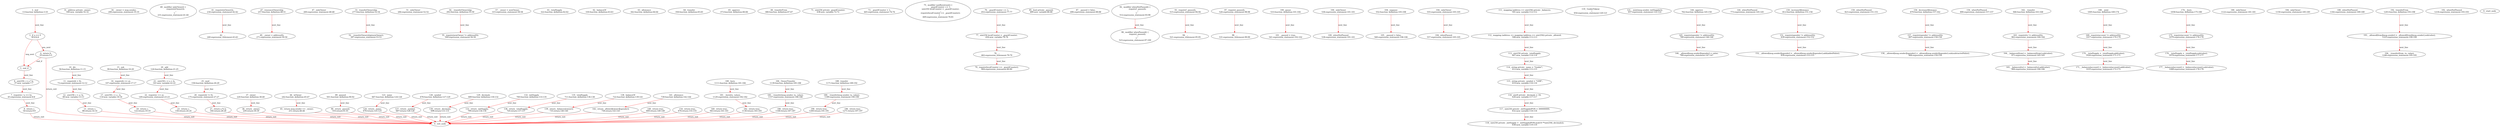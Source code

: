 digraph  {
13 [label="2_ mul\n13-function_definition-3-10", type_label=function_definition];
30 [label="3_ if_a == 0\n30-if-4-6", type_label=if];
1299 [label="3_ end_if", type_label=end_if];
35 [label="4_ return 0;\n35-return-5-5", type_label=return];
37 [label="6_ uint256 c = a * b;\n37-new_variable-7-7", type_label=new_variable];
45 [label="7_ require(c / a == b);\n45-expression_statement-8-8", type_label=expression_statement];
54 [label="8_ return c;\n54-return-9-9", type_label=return];
56 [label="10_ div\n56-function_definition-11-15", type_label=function_definition];
73 [label="11_ require(b > 0);\n73-expression_statement-12-12", type_label=expression_statement];
80 [label="12_ uint256 c = a / b;\n80-new_variable-13-13", type_label=new_variable];
88 [label="13_ return c;\n88-return-14-14", type_label=return];
90 [label="15_ sub\n90-function_definition-16-20", type_label=function_definition];
107 [label="16_ require(b <= a);\n107-expression_statement-17-17", type_label=expression_statement];
114 [label="17_ uint256 c = a - b;\n114-new_variable-18-18", type_label=new_variable];
122 [label="18_ return c;\n122-return-19-19", type_label=return];
124 [label="20_ add\n124-function_definition-21-25", type_label=function_definition];
141 [label="21_ uint256 c = a + b;\n141-new_variable-22-22", type_label=new_variable];
149 [label="22_ require(c >= a);\n149-expression_statement-23-23", type_label=expression_statement];
156 [label="23_ return c;\n156-return-24-24", type_label=return];
158 [label="25_ mod\n158-function_definition-26-29", type_label=function_definition];
175 [label="26_ require(b != 0);\n175-expression_statement-27-27", type_label=expression_statement];
182 [label="27_ return a % b;\n182-return-28-28", type_label=return];
189 [label="31_ address private _owner;\n189-new_variable-32-32", type_label=new_variable];
206 [label="34_ _owner = msg.sender;\n206-expression_statement-35-35", type_label=expression_statement];
220 [label="37_ owner\n220-function_definition-38-40", type_label=function_definition];
229 [label="38_ return _owner;\n229-return-39-39", type_label=return];
231 [label="40_ modifier onlyOwner() {\n        require(isOwner());\n        _;\n    }\n231-expression_statement-41-44", type_label=expression_statement];
234 [label="41_ require(isOwner());\n234-expression_statement-42-42", type_label=expression_statement];
240 [label="42_ _;\n240-expression_statement-43-43", type_label=expression_statement];
242 [label="44_ isOwner\n242-function_definition-45-47", type_label=function_definition];
251 [label="45_ return msg.sender == _owner;\n251-return-46-46", type_label=return];
257 [label="47_ renounceOwnership\n257-function_definition-48-51", type_label=function_definition];
260 [label="47_ onlyOwner\n260-expression_statement-48-48", type_label=expression_statement];
271 [label="49_ _owner = address(0);\n271-expression_statement-50-50", type_label=expression_statement];
277 [label="51_ transferOwnership\n277-function_definition-52-54", type_label=function_definition];
284 [label="51_ onlyOwner\n284-expression_statement-52-52", type_label=expression_statement];
287 [label="52_ _transferOwnership(newOwner);\n287-expression_statement-53-53", type_label=expression_statement];
292 [label="54_ _transferOwnership\n292-function_definition-55-59", type_label=function_definition];
300 [label="55_ require(newOwner != address(0));\n300-expression_statement-56-56", type_label=expression_statement];
315 [label="57_ _owner = newOwner;\n315-expression_statement-58-58", type_label=expression_statement];
322 [label="61_ totalSupply\n322-function_definition-62-62", type_label=function_definition];
330 [label="62_ balanceOf\n330-function_definition-63-63", type_label=function_definition];
342 [label="63_ allowance\n342-function_definition-64-64", type_label=function_definition];
358 [label="64_ transfer\n358-function_definition-65-65", type_label=function_definition];
373 [label="65_ approve\n373-function_definition-66-66", type_label=function_definition];
388 [label="66_ transferFrom\n388-function_definition-67-67", type_label=function_definition];
438 [label="71_ uint256 private _guardCounter;\n438-new_variable-72-72", type_label=new_variable];
445 [label="73_ _guardCounter = 1;\n445-expression_statement-74-74", type_label=expression_statement];
449 [label="75_ modifier nonReentrant() {\n        _guardCounter += 1;\n        uint256 localCounter = _guardCounter;\n        _;\n        require(localCounter == _guardCounter);\n    }\n449-expression_statement-76-81", type_label=expression_statement];
452 [label="76_ _guardCounter += 1;\n452-expression_statement-77-77", type_label=expression_statement];
456 [label="77_ uint256 localCounter = _guardCounter;\n456-new_variable-78-78", type_label=new_variable];
462 [label="78_ _;\n462-expression_statement-79-79", type_label=expression_statement];
464 [label="79_ require(localCounter == _guardCounter);\n464-expression_statement-80-80", type_label=expression_statement];
489 [label="85_ bool private _paused;\n489-new_variable-86-86", type_label=new_variable];
496 [label="87_ _paused = false;\n496-expression_statement-88-88", type_label=expression_statement];
501 [label="89_ paused\n501-function_definition-90-92", type_label=function_definition];
510 [label="90_ return _paused;\n510-return-91-91", type_label=return];
512 [label="92_ modifier whenNotPaused() {\n        require(!_paused);\n        _;\n    }\n512-expression_statement-93-96", type_label=expression_statement];
515 [label="93_ require(!_paused);\n515-expression_statement-94-94", type_label=expression_statement];
521 [label="94_ _;\n521-expression_statement-95-95", type_label=expression_statement];
523 [label="96_ modifier whenPaused() {\n        require(_paused);\n        _;\n    }\n523-expression_statement-97-100", type_label=expression_statement];
526 [label="97_ require(_paused);\n526-expression_statement-98-98", type_label=expression_statement];
531 [label="98_ _;\n531-expression_statement-99-99", type_label=expression_statement];
533 [label="100_ pause\n533-function_definition-101-104", type_label=function_definition];
536 [label="100_ onlyOwner\n536-expression_statement-101-101", type_label=expression_statement];
538 [label="100_ whenNotPaused\n538-expression_statement-101-101", type_label=expression_statement];
541 [label="101_ _paused = true;\n541-expression_statement-102-102", type_label=expression_statement];
552 [label="104_ unpause\n552-function_definition-105-108", type_label=function_definition];
555 [label="104_ onlyOwner\n555-expression_statement-105-105", type_label=expression_statement];
557 [label="104_ whenPaused\n557-expression_statement-105-105", type_label=expression_statement];
560 [label="105_ _paused = false;\n560-expression_statement-106-106", type_label=expression_statement];
591 [label="111_ mapping (address => uint256) private _balances;\n591-new_variable-112-112", type_label=new_variable];
598 [label="112_ mapping (address => mapping (address => uint256)) private _allowed;\n598-new_variable-113-113", type_label=new_variable];
607 [label="113_ uint256 private _totalSupply;\n607-new_variable-114-114", type_label=new_variable];
612 [label="114_ string private _name = \"Guider\";\n612-new_variable-115-115", type_label=new_variable];
619 [label="115_ string private _symbol = \"GDR\";\n619-new_variable-116-116", type_label=new_variable];
626 [label="116_ uint8 private _decimals = 18;\n626-new_variable-117-117", type_label=new_variable];
632 [label="117_ uint256 private _initSupplyIPON = 300000000;\n632-new_variable-118-118", type_label=new_variable];
638 [label="118_ uint256 private _initSupply = _initSupplyIPON.mul(10 **uint256(_decimals));\n638-new_variable-119-119", type_label=new_variable];
654 [label="119_ GuiderToken(\n    )\n654-expression_statement-120-121", type_label=expression_statement];
657 [label="121_ _mint(msg.sender, initSupply());\n657-expression_statement-122-122", type_label=expression_statement];
667 [label="123_ name\n667-function_definition-124-126", type_label=function_definition];
676 [label="124_ return _name;\n676-return-125-125", type_label=return];
678 [label="126_ symbol\n678-function_definition-127-129", type_label=function_definition];
687 [label="127_ return _symbol;\n687-return-128-128", type_label=return];
689 [label="129_ decimals\n689-function_definition-130-132", type_label=function_definition];
698 [label="130_ return _decimals;\n698-return-131-131", type_label=return];
700 [label="132_ initSupply\n700-function_definition-133-135", type_label=function_definition];
709 [label="133_ return _initSupply;\n709-return-134-134", type_label=return];
711 [label="135_ totalSupply\n711-function_definition-136-138", type_label=function_definition];
720 [label="136_ return _totalSupply;\n720-return-137-137", type_label=return];
722 [label="138_ balanceOf\n722-function_definition-139-141", type_label=function_definition];
735 [label="139_ return _balances[owner];\n735-return-140-140", type_label=return];
739 [label="141_ allowance\n739-function_definition-142-144", type_label=function_definition];
756 [label="142_ return _allowed[owner][spender];\n756-return-143-143", type_label=return];
762 [label="144_ approve\n762-function_definition-145-150", type_label=function_definition];
773 [label="144_ whenNotPaused\n773-expression_statement-145-145", type_label=expression_statement];
780 [label="145_ require(spender != address(0));\n780-expression_statement-146-146", type_label=expression_statement];
789 [label="146_ _allowed[msg.sender][spender] = value;\n789-expression_statement-147-147", type_label=expression_statement];
809 [label="148_ return true;\n809-return-149-149", type_label=return];
812 [label="150_ increaseAllowance\n812-function_definition-151-156", type_label=function_definition];
823 [label="150_ whenNotPaused\n823-expression_statement-151-151", type_label=expression_statement];
830 [label="151_ require(spender != address(0));\n830-expression_statement-152-152", type_label=expression_statement];
839 [label="152_ _allowed[msg.sender][spender] = _allowed[msg.sender][spender].add(addedValue);\n839-expression_statement-153-153", type_label=expression_statement];
876 [label="154_ return true;\n876-return-155-155", type_label=return];
879 [label="156_ decreaseAllowance\n879-function_definition-157-162", type_label=function_definition];
890 [label="156_ whenNotPaused\n890-expression_statement-157-157", type_label=expression_statement];
897 [label="157_ require(spender != address(0));\n897-expression_statement-158-158", type_label=expression_statement];
906 [label="158_ _allowed[msg.sender][spender] = _allowed[msg.sender][spender].sub(subtractedValue);\n906-expression_statement-159-159", type_label=expression_statement];
943 [label="160_ return true;\n943-return-161-161", type_label=return];
946 [label="162_ _transfer\n946-function_definition-163-168", type_label=function_definition];
962 [label="163_ require(to != address(0));\n962-expression_statement-164-164", type_label=expression_statement];
971 [label="164_ _balances[from] = _balances[from].sub(value);\n971-expression_statement-165-165", type_label=expression_statement];
984 [label="165_ _balances[to] = _balances[to].add(value);\n984-expression_statement-166-166", type_label=expression_statement];
1005 [label="168_ _mint\n1005-function_definition-169-174", type_label=function_definition];
1017 [label="169_ require(account != address(0));\n1017-expression_statement-170-170", type_label=expression_statement];
1026 [label="170_ _totalSupply = _totalSupply.add(value);\n1026-expression_statement-171-171", type_label=expression_statement];
1035 [label="171_ _balances[account] = _balances[account].add(value);\n1035-expression_statement-172-172", type_label=expression_statement];
1058 [label="174_ _burn\n1058-function_definition-175-180", type_label=function_definition];
1070 [label="175_ require(account != address(0));\n1070-expression_statement-176-176", type_label=expression_statement];
1079 [label="176_ _totalSupply = _totalSupply.sub(value);\n1079-expression_statement-177-177", type_label=expression_statement];
1088 [label="177_ _balances[account] = _balances[account].sub(value);\n1088-expression_statement-178-178", type_label=expression_statement];
1111 [label="180_ burn\n1111-function_definition-181-184", type_label=function_definition];
1122 [label="180_ onlyOwner\n1122-expression_statement-181-181", type_label=expression_statement];
1129 [label="181_ _burn(to, value);\n1129-expression_statement-182-182", type_label=expression_statement];
1136 [label="182_ return true;\n1136-return-183-183", type_label=return];
1139 [label="184_ OwnerTransfer\n1139-function_definition-185-188", type_label=function_definition];
1150 [label="184_ onlyOwner\n1150-expression_statement-185-185", type_label=expression_statement];
1157 [label="185_ _transfer(msg.sender, to, value);\n1157-expression_statement-186-186", type_label=expression_statement];
1168 [label="186_ return true;\n1168-return-187-187", type_label=return];
1171 [label="188_ transfer\n1171-function_definition-189-192", type_label=function_definition];
1182 [label="188_ whenNotPaused\n1182-expression_statement-189-189", type_label=expression_statement];
1189 [label="189_ _transfer(msg.sender, to, value);\n1189-expression_statement-190-190", type_label=expression_statement];
1200 [label="190_ return true;\n1200-return-191-191", type_label=return];
1203 [label="192_ transferFrom\n1203-function_definition-193-198", type_label=function_definition];
1218 [label="192_ whenNotPaused\n1218-expression_statement-193-193", type_label=expression_statement];
1225 [label="193_ _allowed[from][msg.sender] = _allowed[from][msg.sender].sub(value);\n1225-expression_statement-194-194", type_label=expression_statement];
1246 [label="194_ _transfer(from, to, value);\n1246-expression_statement-195-195", type_label=expression_statement];
1271 [label="196_ return true;\n1271-return-197-197", type_label=return];
1 [label="0_ start_node", type_label=start];
2 [label="0_ exit_node", type_label=exit];
13 -> 30  [color=red, controlflow_type=next_line, edge_type=CFG_edge, key=0, label=next_line];
30 -> 35  [color=red, controlflow_type=pos_next, edge_type=CFG_edge, key=0, label=pos_next];
30 -> 1299  [color=red, controlflow_type=neg_next, edge_type=CFG_edge, key=0, label=neg_next];
1299 -> 37  [color=red, controlflow_type=next_line, edge_type=CFG_edge, key=0, label=next_line];
35 -> 1299  [color=red, controlflow_type=end_if, edge_type=CFG_edge, key=0, label=end_if];
35 -> 2  [color=red, controlflow_type=return_exit, edge_type=CFG_edge, key=0, label=return_exit];
37 -> 45  [color=red, controlflow_type=next_line, edge_type=CFG_edge, key=0, label=next_line];
45 -> 54  [color=red, controlflow_type=next_line, edge_type=CFG_edge, key=0, label=next_line];
54 -> 2  [color=red, controlflow_type=return_exit, edge_type=CFG_edge, key=0, label=return_exit];
56 -> 73  [color=red, controlflow_type=next_line, edge_type=CFG_edge, key=0, label=next_line];
73 -> 80  [color=red, controlflow_type=next_line, edge_type=CFG_edge, key=0, label=next_line];
80 -> 88  [color=red, controlflow_type=next_line, edge_type=CFG_edge, key=0, label=next_line];
88 -> 2  [color=red, controlflow_type=return_exit, edge_type=CFG_edge, key=0, label=return_exit];
90 -> 107  [color=red, controlflow_type=next_line, edge_type=CFG_edge, key=0, label=next_line];
107 -> 114  [color=red, controlflow_type=next_line, edge_type=CFG_edge, key=0, label=next_line];
114 -> 122  [color=red, controlflow_type=next_line, edge_type=CFG_edge, key=0, label=next_line];
122 -> 2  [color=red, controlflow_type=return_exit, edge_type=CFG_edge, key=0, label=return_exit];
124 -> 141  [color=red, controlflow_type=next_line, edge_type=CFG_edge, key=0, label=next_line];
141 -> 149  [color=red, controlflow_type=next_line, edge_type=CFG_edge, key=0, label=next_line];
149 -> 156  [color=red, controlflow_type=next_line, edge_type=CFG_edge, key=0, label=next_line];
156 -> 2  [color=red, controlflow_type=return_exit, edge_type=CFG_edge, key=0, label=return_exit];
158 -> 175  [color=red, controlflow_type=next_line, edge_type=CFG_edge, key=0, label=next_line];
175 -> 182  [color=red, controlflow_type=next_line, edge_type=CFG_edge, key=0, label=next_line];
182 -> 2  [color=red, controlflow_type=return_exit, edge_type=CFG_edge, key=0, label=return_exit];
220 -> 229  [color=red, controlflow_type=next_line, edge_type=CFG_edge, key=0, label=next_line];
229 -> 2  [color=red, controlflow_type=return_exit, edge_type=CFG_edge, key=0, label=return_exit];
234 -> 240  [color=red, controlflow_type=next_line, edge_type=CFG_edge, key=0, label=next_line];
242 -> 251  [color=red, controlflow_type=next_line, edge_type=CFG_edge, key=0, label=next_line];
251 -> 2  [color=red, controlflow_type=return_exit, edge_type=CFG_edge, key=0, label=return_exit];
257 -> 271  [color=red, controlflow_type=next_line, edge_type=CFG_edge, key=0, label=next_line];
277 -> 287  [color=red, controlflow_type=next_line, edge_type=CFG_edge, key=0, label=next_line];
292 -> 300  [color=red, controlflow_type=next_line, edge_type=CFG_edge, key=0, label=next_line];
452 -> 456  [color=red, controlflow_type=next_line, edge_type=CFG_edge, key=0, label=next_line];
456 -> 462  [color=red, controlflow_type=next_line, edge_type=CFG_edge, key=0, label=next_line];
462 -> 464  [color=red, controlflow_type=next_line, edge_type=CFG_edge, key=0, label=next_line];
501 -> 510  [color=red, controlflow_type=next_line, edge_type=CFG_edge, key=0, label=next_line];
510 -> 2  [color=red, controlflow_type=return_exit, edge_type=CFG_edge, key=0, label=return_exit];
512 -> 523  [color=red, controlflow_type=next_line, edge_type=CFG_edge, key=0, label=next_line];
515 -> 521  [color=red, controlflow_type=next_line, edge_type=CFG_edge, key=0, label=next_line];
526 -> 531  [color=red, controlflow_type=next_line, edge_type=CFG_edge, key=0, label=next_line];
533 -> 541  [color=red, controlflow_type=next_line, edge_type=CFG_edge, key=0, label=next_line];
536 -> 538  [color=red, controlflow_type=next_line, edge_type=CFG_edge, key=0, label=next_line];
552 -> 560  [color=red, controlflow_type=next_line, edge_type=CFG_edge, key=0, label=next_line];
555 -> 557  [color=red, controlflow_type=next_line, edge_type=CFG_edge, key=0, label=next_line];
591 -> 598  [color=red, controlflow_type=next_line, edge_type=CFG_edge, key=0, label=next_line];
598 -> 607  [color=red, controlflow_type=next_line, edge_type=CFG_edge, key=0, label=next_line];
607 -> 612  [color=red, controlflow_type=next_line, edge_type=CFG_edge, key=0, label=next_line];
612 -> 619  [color=red, controlflow_type=next_line, edge_type=CFG_edge, key=0, label=next_line];
619 -> 626  [color=red, controlflow_type=next_line, edge_type=CFG_edge, key=0, label=next_line];
626 -> 632  [color=red, controlflow_type=next_line, edge_type=CFG_edge, key=0, label=next_line];
632 -> 638  [color=red, controlflow_type=next_line, edge_type=CFG_edge, key=0, label=next_line];
667 -> 676  [color=red, controlflow_type=next_line, edge_type=CFG_edge, key=0, label=next_line];
676 -> 2  [color=red, controlflow_type=return_exit, edge_type=CFG_edge, key=0, label=return_exit];
678 -> 687  [color=red, controlflow_type=next_line, edge_type=CFG_edge, key=0, label=next_line];
687 -> 2  [color=red, controlflow_type=return_exit, edge_type=CFG_edge, key=0, label=return_exit];
689 -> 698  [color=red, controlflow_type=next_line, edge_type=CFG_edge, key=0, label=next_line];
698 -> 2  [color=red, controlflow_type=return_exit, edge_type=CFG_edge, key=0, label=return_exit];
700 -> 709  [color=red, controlflow_type=next_line, edge_type=CFG_edge, key=0, label=next_line];
709 -> 2  [color=red, controlflow_type=return_exit, edge_type=CFG_edge, key=0, label=return_exit];
711 -> 720  [color=red, controlflow_type=next_line, edge_type=CFG_edge, key=0, label=next_line];
720 -> 2  [color=red, controlflow_type=return_exit, edge_type=CFG_edge, key=0, label=return_exit];
722 -> 735  [color=red, controlflow_type=next_line, edge_type=CFG_edge, key=0, label=next_line];
735 -> 2  [color=red, controlflow_type=return_exit, edge_type=CFG_edge, key=0, label=return_exit];
739 -> 756  [color=red, controlflow_type=next_line, edge_type=CFG_edge, key=0, label=next_line];
756 -> 2  [color=red, controlflow_type=return_exit, edge_type=CFG_edge, key=0, label=return_exit];
762 -> 780  [color=red, controlflow_type=next_line, edge_type=CFG_edge, key=0, label=next_line];
780 -> 789  [color=red, controlflow_type=next_line, edge_type=CFG_edge, key=0, label=next_line];
809 -> 2  [color=red, controlflow_type=return_exit, edge_type=CFG_edge, key=0, label=return_exit];
812 -> 830  [color=red, controlflow_type=next_line, edge_type=CFG_edge, key=0, label=next_line];
830 -> 839  [color=red, controlflow_type=next_line, edge_type=CFG_edge, key=0, label=next_line];
876 -> 2  [color=red, controlflow_type=return_exit, edge_type=CFG_edge, key=0, label=return_exit];
879 -> 897  [color=red, controlflow_type=next_line, edge_type=CFG_edge, key=0, label=next_line];
897 -> 906  [color=red, controlflow_type=next_line, edge_type=CFG_edge, key=0, label=next_line];
943 -> 2  [color=red, controlflow_type=return_exit, edge_type=CFG_edge, key=0, label=return_exit];
946 -> 962  [color=red, controlflow_type=next_line, edge_type=CFG_edge, key=0, label=next_line];
962 -> 971  [color=red, controlflow_type=next_line, edge_type=CFG_edge, key=0, label=next_line];
971 -> 984  [color=red, controlflow_type=next_line, edge_type=CFG_edge, key=0, label=next_line];
1005 -> 1017  [color=red, controlflow_type=next_line, edge_type=CFG_edge, key=0, label=next_line];
1017 -> 1026  [color=red, controlflow_type=next_line, edge_type=CFG_edge, key=0, label=next_line];
1026 -> 1035  [color=red, controlflow_type=next_line, edge_type=CFG_edge, key=0, label=next_line];
1058 -> 1070  [color=red, controlflow_type=next_line, edge_type=CFG_edge, key=0, label=next_line];
1070 -> 1079  [color=red, controlflow_type=next_line, edge_type=CFG_edge, key=0, label=next_line];
1079 -> 1088  [color=red, controlflow_type=next_line, edge_type=CFG_edge, key=0, label=next_line];
1111 -> 1129  [color=red, controlflow_type=next_line, edge_type=CFG_edge, key=0, label=next_line];
1129 -> 1136  [color=red, controlflow_type=next_line, edge_type=CFG_edge, key=0, label=next_line];
1136 -> 2  [color=red, controlflow_type=return_exit, edge_type=CFG_edge, key=0, label=return_exit];
1139 -> 1157  [color=red, controlflow_type=next_line, edge_type=CFG_edge, key=0, label=next_line];
1157 -> 1168  [color=red, controlflow_type=next_line, edge_type=CFG_edge, key=0, label=next_line];
1168 -> 2  [color=red, controlflow_type=return_exit, edge_type=CFG_edge, key=0, label=return_exit];
1171 -> 1189  [color=red, controlflow_type=next_line, edge_type=CFG_edge, key=0, label=next_line];
1189 -> 1200  [color=red, controlflow_type=next_line, edge_type=CFG_edge, key=0, label=next_line];
1200 -> 2  [color=red, controlflow_type=return_exit, edge_type=CFG_edge, key=0, label=return_exit];
1203 -> 1225  [color=red, controlflow_type=next_line, edge_type=CFG_edge, key=0, label=next_line];
1225 -> 1246  [color=red, controlflow_type=next_line, edge_type=CFG_edge, key=0, label=next_line];
1271 -> 2  [color=red, controlflow_type=return_exit, edge_type=CFG_edge, key=0, label=return_exit];
}
